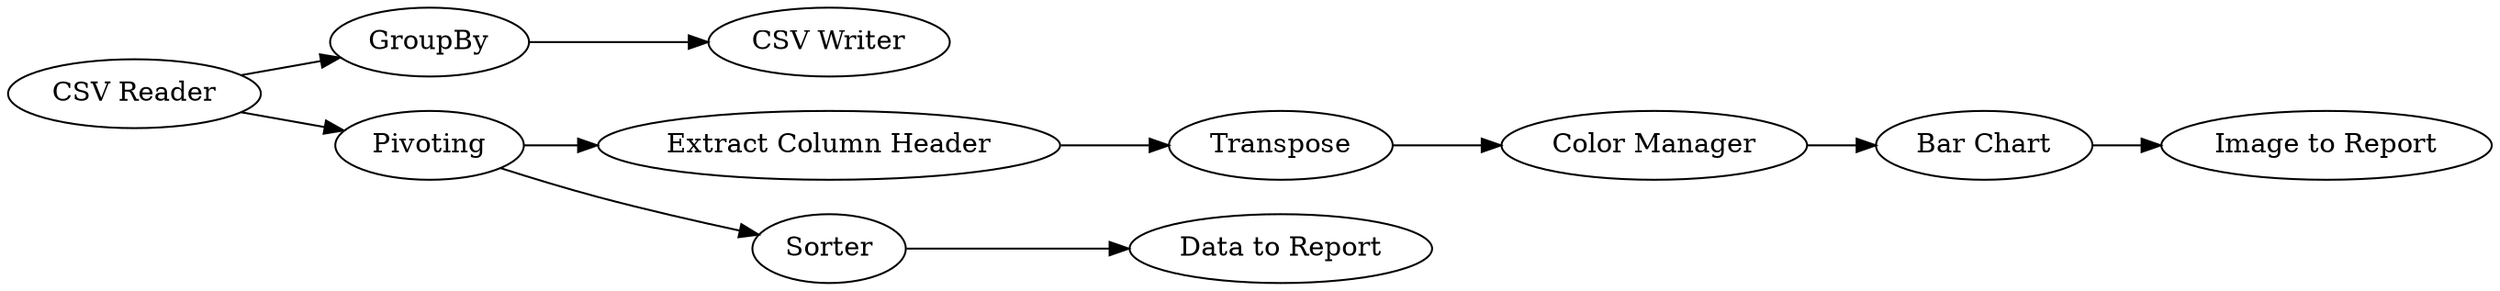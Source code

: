 digraph {
	"1876818278123349972_7" [label="Extract Column Header"]
	"1876818278123349972_11" [label="Image to Report"]
	"1876818278123349972_9" [label="Color Manager"]
	"1876818278123349972_3" [label="CSV Writer"]
	"1876818278123349972_2" [label=GroupBy]
	"1876818278123349972_4" [label=Pivoting]
	"1876818278123349972_5" [label=Sorter]
	"1876818278123349972_1" [label="CSV Reader"]
	"1876818278123349972_10" [label="Bar Chart"]
	"1876818278123349972_8" [label=Transpose]
	"1876818278123349972_6" [label="Data to Report"]
	"1876818278123349972_4" -> "1876818278123349972_5"
	"1876818278123349972_5" -> "1876818278123349972_6"
	"1876818278123349972_1" -> "1876818278123349972_4"
	"1876818278123349972_2" -> "1876818278123349972_3"
	"1876818278123349972_1" -> "1876818278123349972_2"
	"1876818278123349972_4" -> "1876818278123349972_7"
	"1876818278123349972_8" -> "1876818278123349972_9"
	"1876818278123349972_9" -> "1876818278123349972_10"
	"1876818278123349972_10" -> "1876818278123349972_11"
	"1876818278123349972_7" -> "1876818278123349972_8"
	rankdir=LR
}
